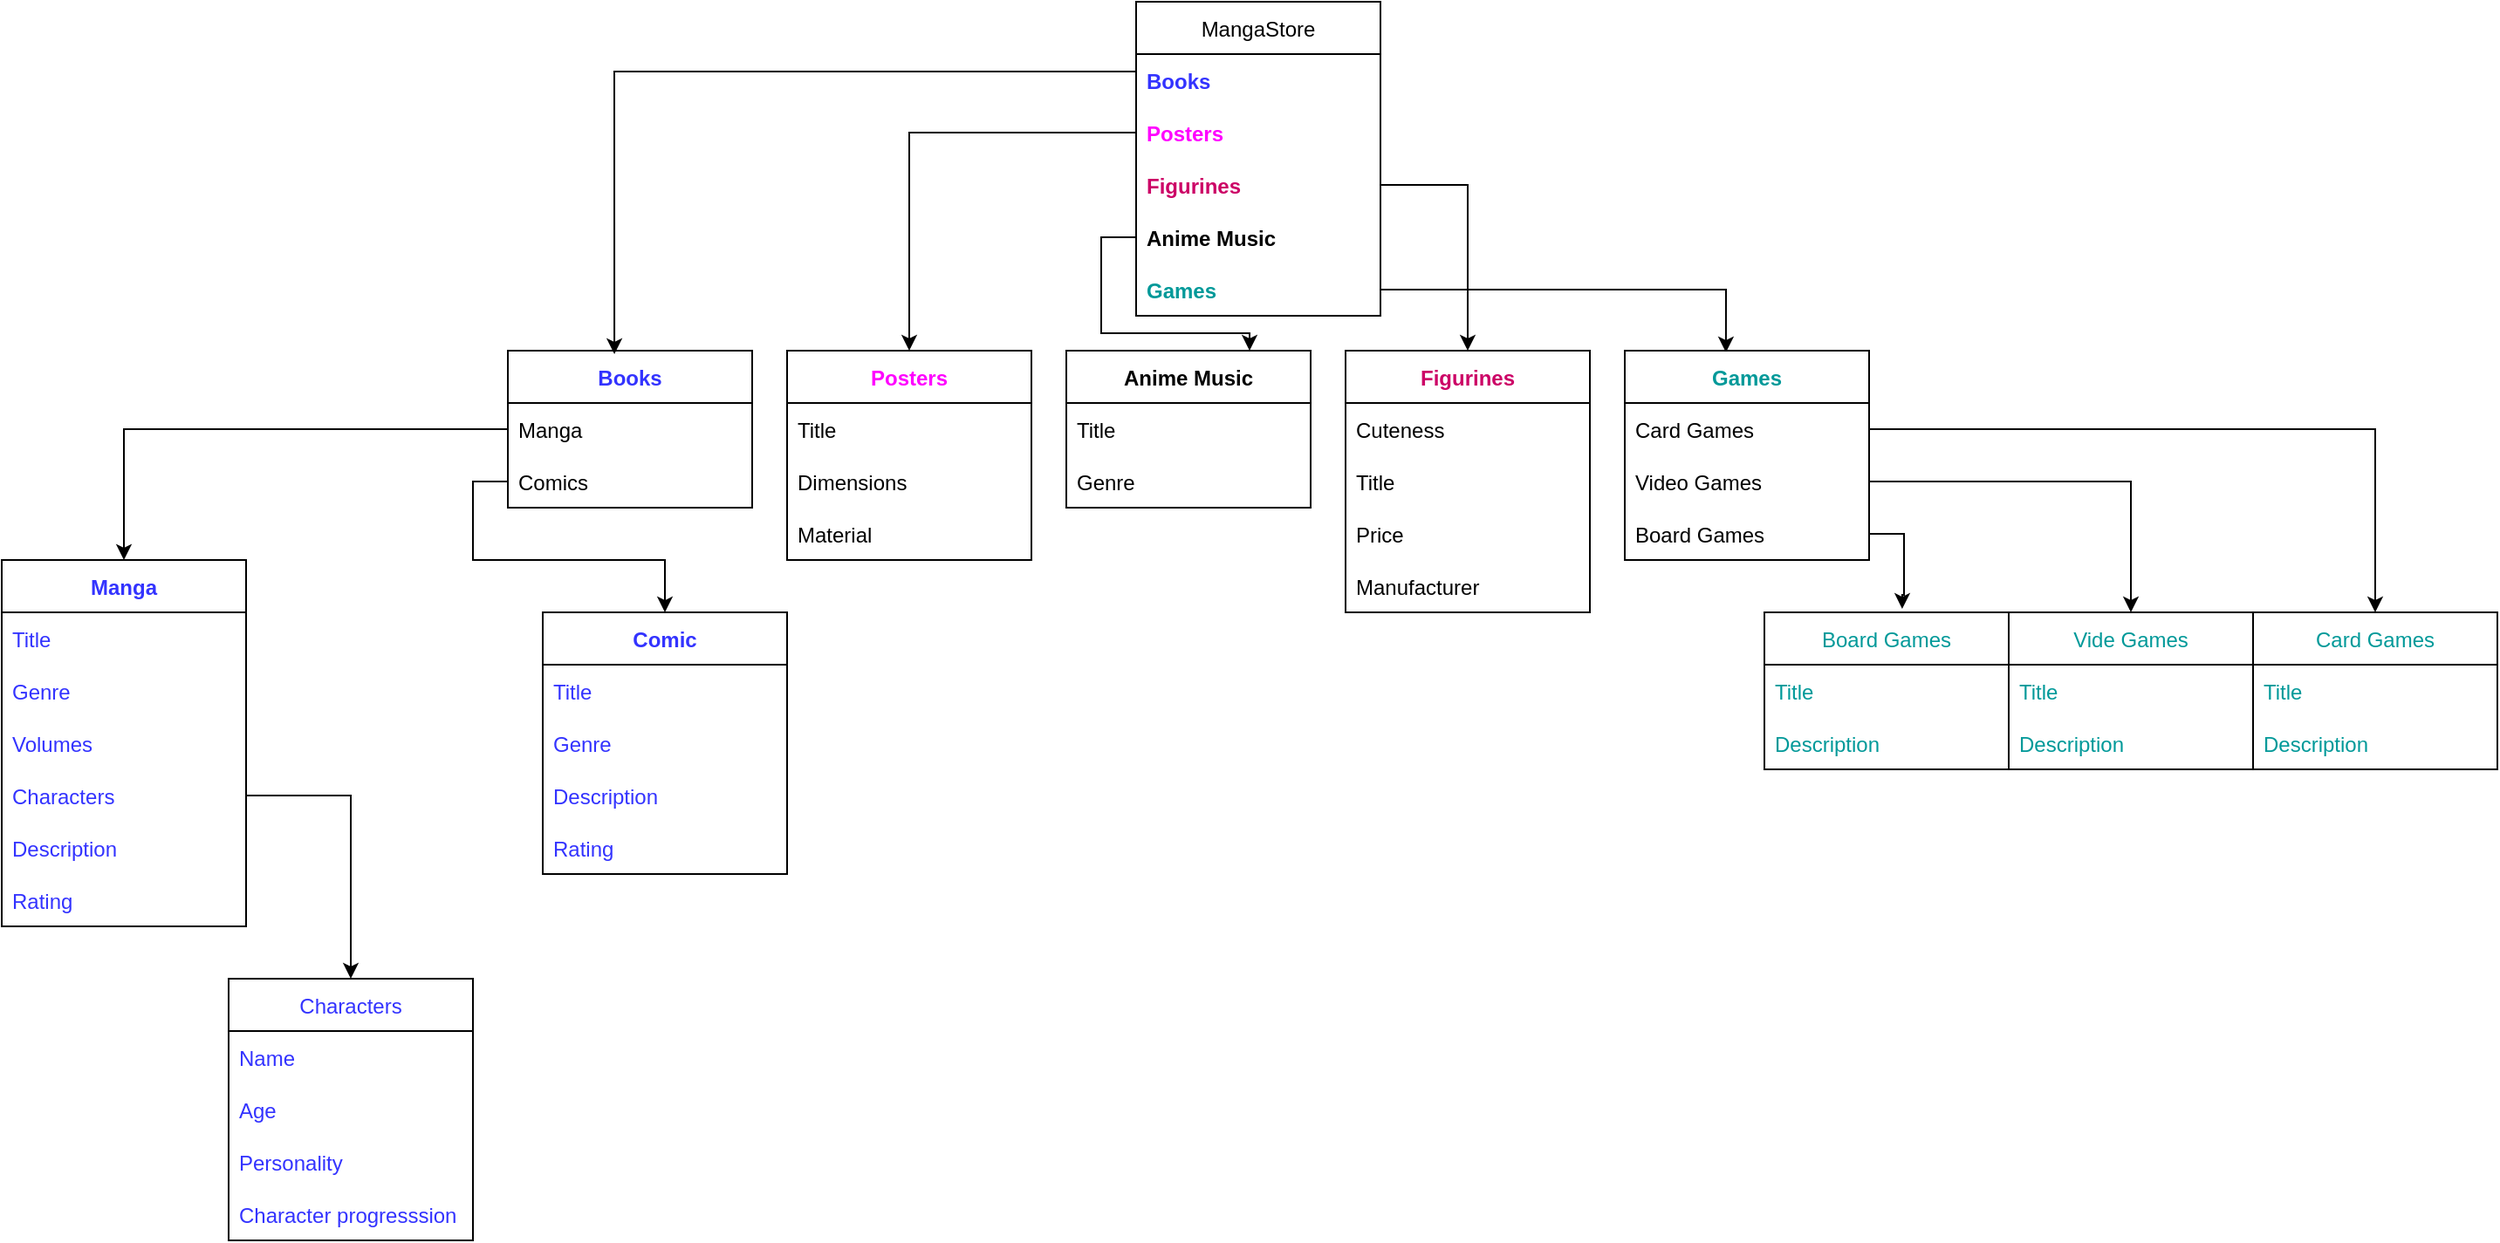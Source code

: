 <mxfile version="17.4.4" type="device"><diagram id="YbjklBfWjYhy4f9gMaUv" name="Page-1"><mxGraphModel dx="1757" dy="795" grid="1" gridSize="10" guides="1" tooltips="1" connect="1" arrows="1" fold="1" page="1" pageScale="1" pageWidth="850" pageHeight="1100" math="0" shadow="0"><root><mxCell id="0"/><mxCell id="1" parent="0"/><mxCell id="6vg_q9N9daDfwO0dDvlC-1" value="MangaStore" style="swimlane;fontStyle=0;childLayout=stackLayout;horizontal=1;startSize=30;horizontalStack=0;resizeParent=1;resizeParentMax=0;resizeLast=0;collapsible=1;marginBottom=0;" vertex="1" parent="1"><mxGeometry x="360" width="140" height="180" as="geometry"/></mxCell><mxCell id="6vg_q9N9daDfwO0dDvlC-2" value="Books" style="text;strokeColor=none;fillColor=none;align=left;verticalAlign=middle;spacingLeft=4;spacingRight=4;overflow=hidden;points=[[0,0.5],[1,0.5]];portConstraint=eastwest;rotatable=0;fontStyle=1;fontColor=#3333FF;" vertex="1" parent="6vg_q9N9daDfwO0dDvlC-1"><mxGeometry y="30" width="140" height="30" as="geometry"/></mxCell><mxCell id="6vg_q9N9daDfwO0dDvlC-5" value="Posters" style="text;strokeColor=none;fillColor=none;align=left;verticalAlign=middle;spacingLeft=4;spacingRight=4;overflow=hidden;points=[[0,0.5],[1,0.5]];portConstraint=eastwest;rotatable=0;fontColor=#FF00FF;fontStyle=1" vertex="1" parent="6vg_q9N9daDfwO0dDvlC-1"><mxGeometry y="60" width="140" height="30" as="geometry"/></mxCell><mxCell id="6vg_q9N9daDfwO0dDvlC-4" value="Figurines" style="text;strokeColor=none;fillColor=none;align=left;verticalAlign=middle;spacingLeft=4;spacingRight=4;overflow=hidden;points=[[0,0.5],[1,0.5]];portConstraint=eastwest;rotatable=0;fontColor=#CC0066;fontStyle=1" vertex="1" parent="6vg_q9N9daDfwO0dDvlC-1"><mxGeometry y="90" width="140" height="30" as="geometry"/></mxCell><mxCell id="6vg_q9N9daDfwO0dDvlC-8" value="Anime Music" style="text;strokeColor=none;fillColor=none;align=left;verticalAlign=middle;spacingLeft=4;spacingRight=4;overflow=hidden;points=[[0,0.5],[1,0.5]];portConstraint=eastwest;rotatable=0;fontStyle=1" vertex="1" parent="6vg_q9N9daDfwO0dDvlC-1"><mxGeometry y="120" width="140" height="30" as="geometry"/></mxCell><mxCell id="6vg_q9N9daDfwO0dDvlC-3" value="Games" style="text;strokeColor=none;fillColor=none;align=left;verticalAlign=middle;spacingLeft=4;spacingRight=4;overflow=hidden;points=[[0,0.5],[1,0.5]];portConstraint=eastwest;rotatable=0;fontStyle=1;fontColor=#009999;" vertex="1" parent="6vg_q9N9daDfwO0dDvlC-1"><mxGeometry y="150" width="140" height="30" as="geometry"/></mxCell><mxCell id="6vg_q9N9daDfwO0dDvlC-11" value="Books" style="swimlane;fontStyle=1;childLayout=stackLayout;horizontal=1;startSize=30;horizontalStack=0;resizeParent=1;resizeParentMax=0;resizeLast=0;collapsible=1;marginBottom=0;fontColor=#3333FF;" vertex="1" parent="1"><mxGeometry y="200" width="140" height="90" as="geometry"/></mxCell><mxCell id="6vg_q9N9daDfwO0dDvlC-13" value="Manga    " style="text;strokeColor=none;fillColor=none;align=left;verticalAlign=middle;spacingLeft=4;spacingRight=4;overflow=hidden;points=[[0,0.5],[1,0.5]];portConstraint=eastwest;rotatable=0;" vertex="1" parent="6vg_q9N9daDfwO0dDvlC-11"><mxGeometry y="30" width="140" height="30" as="geometry"/></mxCell><mxCell id="6vg_q9N9daDfwO0dDvlC-14" value="Comics" style="text;strokeColor=none;fillColor=none;align=left;verticalAlign=middle;spacingLeft=4;spacingRight=4;overflow=hidden;points=[[0,0.5],[1,0.5]];portConstraint=eastwest;rotatable=0;" vertex="1" parent="6vg_q9N9daDfwO0dDvlC-11"><mxGeometry y="60" width="140" height="30" as="geometry"/></mxCell><mxCell id="6vg_q9N9daDfwO0dDvlC-15" style="edgeStyle=orthogonalEdgeStyle;rounded=0;orthogonalLoop=1;jettySize=auto;html=1;exitX=0;exitY=0.5;exitDx=0;exitDy=0;entryX=0.436;entryY=0.022;entryDx=0;entryDy=0;entryPerimeter=0;" edge="1" parent="1" source="6vg_q9N9daDfwO0dDvlC-2" target="6vg_q9N9daDfwO0dDvlC-11"><mxGeometry relative="1" as="geometry"><Array as="points"><mxPoint x="360" y="40"/><mxPoint x="61" y="40"/></Array></mxGeometry></mxCell><mxCell id="6vg_q9N9daDfwO0dDvlC-16" value="Posters" style="swimlane;fontStyle=1;childLayout=stackLayout;horizontal=1;startSize=30;horizontalStack=0;resizeParent=1;resizeParentMax=0;resizeLast=0;collapsible=1;marginBottom=0;fontColor=#FF00FF;" vertex="1" parent="1"><mxGeometry x="160" y="200" width="140" height="120" as="geometry"/></mxCell><mxCell id="6vg_q9N9daDfwO0dDvlC-17" value="Title" style="text;strokeColor=none;fillColor=none;align=left;verticalAlign=middle;spacingLeft=4;spacingRight=4;overflow=hidden;points=[[0,0.5],[1,0.5]];portConstraint=eastwest;rotatable=0;" vertex="1" parent="6vg_q9N9daDfwO0dDvlC-16"><mxGeometry y="30" width="140" height="30" as="geometry"/></mxCell><mxCell id="6vg_q9N9daDfwO0dDvlC-38" value="Dimensions" style="text;strokeColor=none;fillColor=none;align=left;verticalAlign=middle;spacingLeft=4;spacingRight=4;overflow=hidden;points=[[0,0.5],[1,0.5]];portConstraint=eastwest;rotatable=0;" vertex="1" parent="6vg_q9N9daDfwO0dDvlC-16"><mxGeometry y="60" width="140" height="30" as="geometry"/></mxCell><mxCell id="6vg_q9N9daDfwO0dDvlC-39" value="Material " style="text;strokeColor=none;fillColor=none;align=left;verticalAlign=middle;spacingLeft=4;spacingRight=4;overflow=hidden;points=[[0,0.5],[1,0.5]];portConstraint=eastwest;rotatable=0;" vertex="1" parent="6vg_q9N9daDfwO0dDvlC-16"><mxGeometry y="90" width="140" height="30" as="geometry"/></mxCell><mxCell id="6vg_q9N9daDfwO0dDvlC-21" style="edgeStyle=orthogonalEdgeStyle;rounded=0;orthogonalLoop=1;jettySize=auto;html=1;exitX=1;exitY=0.5;exitDx=0;exitDy=0;entryX=0.414;entryY=0.008;entryDx=0;entryDy=0;entryPerimeter=0;" edge="1" parent="1" source="6vg_q9N9daDfwO0dDvlC-3" target="6vg_q9N9daDfwO0dDvlC-23"><mxGeometry relative="1" as="geometry"><mxPoint x="530" y="230" as="targetPoint"/></mxGeometry></mxCell><mxCell id="6vg_q9N9daDfwO0dDvlC-23" value="Games" style="swimlane;fontStyle=1;childLayout=stackLayout;horizontal=1;startSize=30;horizontalStack=0;resizeParent=1;resizeParentMax=0;resizeLast=0;collapsible=1;marginBottom=0;fontColor=#009999;" vertex="1" parent="1"><mxGeometry x="640" y="200" width="140" height="120" as="geometry"/></mxCell><mxCell id="6vg_q9N9daDfwO0dDvlC-24" value="Card Games" style="text;strokeColor=none;fillColor=none;align=left;verticalAlign=middle;spacingLeft=4;spacingRight=4;overflow=hidden;points=[[0,0.5],[1,0.5]];portConstraint=eastwest;rotatable=0;" vertex="1" parent="6vg_q9N9daDfwO0dDvlC-23"><mxGeometry y="30" width="140" height="30" as="geometry"/></mxCell><mxCell id="6vg_q9N9daDfwO0dDvlC-25" value="Video Games" style="text;strokeColor=none;fillColor=none;align=left;verticalAlign=middle;spacingLeft=4;spacingRight=4;overflow=hidden;points=[[0,0.5],[1,0.5]];portConstraint=eastwest;rotatable=0;" vertex="1" parent="6vg_q9N9daDfwO0dDvlC-23"><mxGeometry y="60" width="140" height="30" as="geometry"/></mxCell><mxCell id="6vg_q9N9daDfwO0dDvlC-27" value="Board Games" style="text;strokeColor=none;fillColor=none;align=left;verticalAlign=middle;spacingLeft=4;spacingRight=4;overflow=hidden;points=[[0,0.5],[1,0.5]];portConstraint=eastwest;rotatable=0;" vertex="1" parent="6vg_q9N9daDfwO0dDvlC-23"><mxGeometry y="90" width="140" height="30" as="geometry"/></mxCell><mxCell id="6vg_q9N9daDfwO0dDvlC-28" value="Figurines" style="swimlane;fontStyle=1;childLayout=stackLayout;horizontal=1;startSize=30;horizontalStack=0;resizeParent=1;resizeParentMax=0;resizeLast=0;collapsible=1;marginBottom=0;fontColor=#CC0066;" vertex="1" parent="1"><mxGeometry x="480" y="200" width="140" height="150" as="geometry"/></mxCell><mxCell id="6vg_q9N9daDfwO0dDvlC-29" value="Cuteness    " style="text;strokeColor=none;fillColor=none;align=left;verticalAlign=middle;spacingLeft=4;spacingRight=4;overflow=hidden;points=[[0,0.5],[1,0.5]];portConstraint=eastwest;rotatable=0;" vertex="1" parent="6vg_q9N9daDfwO0dDvlC-28"><mxGeometry y="30" width="140" height="30" as="geometry"/></mxCell><mxCell id="6vg_q9N9daDfwO0dDvlC-30" value="Title" style="text;strokeColor=none;fillColor=none;align=left;verticalAlign=middle;spacingLeft=4;spacingRight=4;overflow=hidden;points=[[0,0.5],[1,0.5]];portConstraint=eastwest;rotatable=0;" vertex="1" parent="6vg_q9N9daDfwO0dDvlC-28"><mxGeometry y="60" width="140" height="30" as="geometry"/></mxCell><mxCell id="6vg_q9N9daDfwO0dDvlC-31" value="Price" style="text;strokeColor=none;fillColor=none;align=left;verticalAlign=middle;spacingLeft=4;spacingRight=4;overflow=hidden;points=[[0,0.5],[1,0.5]];portConstraint=eastwest;rotatable=0;" vertex="1" parent="6vg_q9N9daDfwO0dDvlC-28"><mxGeometry y="90" width="140" height="30" as="geometry"/></mxCell><mxCell id="6vg_q9N9daDfwO0dDvlC-42" value="Manufacturer" style="text;strokeColor=none;fillColor=none;align=left;verticalAlign=middle;spacingLeft=4;spacingRight=4;overflow=hidden;points=[[0,0.5],[1,0.5]];portConstraint=eastwest;rotatable=0;" vertex="1" parent="6vg_q9N9daDfwO0dDvlC-28"><mxGeometry y="120" width="140" height="30" as="geometry"/></mxCell><mxCell id="6vg_q9N9daDfwO0dDvlC-32" style="edgeStyle=orthogonalEdgeStyle;rounded=0;orthogonalLoop=1;jettySize=auto;html=1;exitX=1;exitY=0.5;exitDx=0;exitDy=0;entryX=0.5;entryY=0;entryDx=0;entryDy=0;" edge="1" parent="1" source="6vg_q9N9daDfwO0dDvlC-4" target="6vg_q9N9daDfwO0dDvlC-28"><mxGeometry relative="1" as="geometry"/></mxCell><mxCell id="6vg_q9N9daDfwO0dDvlC-33" value="Anime Music" style="swimlane;fontStyle=1;childLayout=stackLayout;horizontal=1;startSize=30;horizontalStack=0;resizeParent=1;resizeParentMax=0;resizeLast=0;collapsible=1;marginBottom=0;" vertex="1" parent="1"><mxGeometry x="320" y="200" width="140" height="90" as="geometry"/></mxCell><mxCell id="6vg_q9N9daDfwO0dDvlC-34" value="Title" style="text;strokeColor=none;fillColor=none;align=left;verticalAlign=middle;spacingLeft=4;spacingRight=4;overflow=hidden;points=[[0,0.5],[1,0.5]];portConstraint=eastwest;rotatable=0;" vertex="1" parent="6vg_q9N9daDfwO0dDvlC-33"><mxGeometry y="30" width="140" height="30" as="geometry"/></mxCell><mxCell id="6vg_q9N9daDfwO0dDvlC-35" value="Genre" style="text;strokeColor=none;fillColor=none;align=left;verticalAlign=middle;spacingLeft=4;spacingRight=4;overflow=hidden;points=[[0,0.5],[1,0.5]];portConstraint=eastwest;rotatable=0;" vertex="1" parent="6vg_q9N9daDfwO0dDvlC-33"><mxGeometry y="60" width="140" height="30" as="geometry"/></mxCell><mxCell id="6vg_q9N9daDfwO0dDvlC-37" style="edgeStyle=orthogonalEdgeStyle;rounded=0;orthogonalLoop=1;jettySize=auto;html=1;" edge="1" parent="1" source="6vg_q9N9daDfwO0dDvlC-8" target="6vg_q9N9daDfwO0dDvlC-33"><mxGeometry relative="1" as="geometry"><Array as="points"><mxPoint x="340" y="135"/><mxPoint x="340" y="190"/><mxPoint x="425" y="190"/></Array></mxGeometry></mxCell><mxCell id="6vg_q9N9daDfwO0dDvlC-41" style="edgeStyle=orthogonalEdgeStyle;rounded=0;orthogonalLoop=1;jettySize=auto;html=1;exitX=0;exitY=0.5;exitDx=0;exitDy=0;fontColor=#FF00FF;entryX=0.5;entryY=0;entryDx=0;entryDy=0;" edge="1" parent="1" source="6vg_q9N9daDfwO0dDvlC-5" target="6vg_q9N9daDfwO0dDvlC-16"><mxGeometry relative="1" as="geometry"><mxPoint x="230" y="190" as="targetPoint"/></mxGeometry></mxCell><mxCell id="6vg_q9N9daDfwO0dDvlC-51" value="Manga" style="swimlane;fontStyle=1;childLayout=stackLayout;horizontal=1;startSize=30;horizontalStack=0;resizeParent=1;resizeParentMax=0;resizeLast=0;collapsible=1;marginBottom=0;fontColor=#3333FF;" vertex="1" parent="1"><mxGeometry x="-290" y="320" width="140" height="210" as="geometry"/></mxCell><mxCell id="6vg_q9N9daDfwO0dDvlC-52" value="Title" style="text;strokeColor=none;fillColor=none;align=left;verticalAlign=middle;spacingLeft=4;spacingRight=4;overflow=hidden;points=[[0,0.5],[1,0.5]];portConstraint=eastwest;rotatable=0;fontColor=#3333FF;" vertex="1" parent="6vg_q9N9daDfwO0dDvlC-51"><mxGeometry y="30" width="140" height="30" as="geometry"/></mxCell><mxCell id="6vg_q9N9daDfwO0dDvlC-53" value="Genre    " style="text;strokeColor=none;fillColor=none;align=left;verticalAlign=middle;spacingLeft=4;spacingRight=4;overflow=hidden;points=[[0,0.5],[1,0.5]];portConstraint=eastwest;rotatable=0;fontColor=#3333FF;" vertex="1" parent="6vg_q9N9daDfwO0dDvlC-51"><mxGeometry y="60" width="140" height="30" as="geometry"/></mxCell><mxCell id="6vg_q9N9daDfwO0dDvlC-54" value="Volumes" style="text;strokeColor=none;fillColor=none;align=left;verticalAlign=middle;spacingLeft=4;spacingRight=4;overflow=hidden;points=[[0,0.5],[1,0.5]];portConstraint=eastwest;rotatable=0;fontColor=#3333FF;" vertex="1" parent="6vg_q9N9daDfwO0dDvlC-51"><mxGeometry y="90" width="140" height="30" as="geometry"/></mxCell><mxCell id="6vg_q9N9daDfwO0dDvlC-67" value="Characters" style="text;strokeColor=none;fillColor=none;align=left;verticalAlign=middle;spacingLeft=4;spacingRight=4;overflow=hidden;points=[[0,0.5],[1,0.5]];portConstraint=eastwest;rotatable=0;fontColor=#3333FF;" vertex="1" parent="6vg_q9N9daDfwO0dDvlC-51"><mxGeometry y="120" width="140" height="30" as="geometry"/></mxCell><mxCell id="6vg_q9N9daDfwO0dDvlC-55" value="Description" style="text;strokeColor=none;fillColor=none;align=left;verticalAlign=middle;spacingLeft=4;spacingRight=4;overflow=hidden;points=[[0,0.5],[1,0.5]];portConstraint=eastwest;rotatable=0;fontColor=#3333FF;" vertex="1" parent="6vg_q9N9daDfwO0dDvlC-51"><mxGeometry y="150" width="140" height="30" as="geometry"/></mxCell><mxCell id="6vg_q9N9daDfwO0dDvlC-56" value="Rating " style="text;strokeColor=none;fillColor=none;align=left;verticalAlign=middle;spacingLeft=4;spacingRight=4;overflow=hidden;points=[[0,0.5],[1,0.5]];portConstraint=eastwest;rotatable=0;fontColor=#3333FF;" vertex="1" parent="6vg_q9N9daDfwO0dDvlC-51"><mxGeometry y="180" width="140" height="30" as="geometry"/></mxCell><mxCell id="6vg_q9N9daDfwO0dDvlC-57" value="Comic" style="swimlane;fontStyle=1;childLayout=stackLayout;horizontal=1;startSize=30;horizontalStack=0;resizeParent=1;resizeParentMax=0;resizeLast=0;collapsible=1;marginBottom=0;fontColor=#3333FF;" vertex="1" parent="1"><mxGeometry x="20" y="350" width="140" height="150" as="geometry"/></mxCell><mxCell id="6vg_q9N9daDfwO0dDvlC-58" value="Title" style="text;strokeColor=none;fillColor=none;align=left;verticalAlign=middle;spacingLeft=4;spacingRight=4;overflow=hidden;points=[[0,0.5],[1,0.5]];portConstraint=eastwest;rotatable=0;fontColor=#3333FF;" vertex="1" parent="6vg_q9N9daDfwO0dDvlC-57"><mxGeometry y="30" width="140" height="30" as="geometry"/></mxCell><mxCell id="6vg_q9N9daDfwO0dDvlC-59" value="Genre    " style="text;strokeColor=none;fillColor=none;align=left;verticalAlign=middle;spacingLeft=4;spacingRight=4;overflow=hidden;points=[[0,0.5],[1,0.5]];portConstraint=eastwest;rotatable=0;fontColor=#3333FF;" vertex="1" parent="6vg_q9N9daDfwO0dDvlC-57"><mxGeometry y="60" width="140" height="30" as="geometry"/></mxCell><mxCell id="6vg_q9N9daDfwO0dDvlC-61" value="Description" style="text;strokeColor=none;fillColor=none;align=left;verticalAlign=middle;spacingLeft=4;spacingRight=4;overflow=hidden;points=[[0,0.5],[1,0.5]];portConstraint=eastwest;rotatable=0;fontColor=#3333FF;" vertex="1" parent="6vg_q9N9daDfwO0dDvlC-57"><mxGeometry y="90" width="140" height="30" as="geometry"/></mxCell><mxCell id="6vg_q9N9daDfwO0dDvlC-62" value="Rating " style="text;strokeColor=none;fillColor=none;align=left;verticalAlign=middle;spacingLeft=4;spacingRight=4;overflow=hidden;points=[[0,0.5],[1,0.5]];portConstraint=eastwest;rotatable=0;fontColor=#3333FF;" vertex="1" parent="6vg_q9N9daDfwO0dDvlC-57"><mxGeometry y="120" width="140" height="30" as="geometry"/></mxCell><mxCell id="6vg_q9N9daDfwO0dDvlC-69" style="edgeStyle=orthogonalEdgeStyle;rounded=0;orthogonalLoop=1;jettySize=auto;html=1;exitX=0;exitY=0.5;exitDx=0;exitDy=0;fontColor=#009999;entryX=0.5;entryY=0;entryDx=0;entryDy=0;" edge="1" parent="1" source="6vg_q9N9daDfwO0dDvlC-13" target="6vg_q9N9daDfwO0dDvlC-51"><mxGeometry relative="1" as="geometry"><mxPoint x="-240" y="330" as="targetPoint"/></mxGeometry></mxCell><mxCell id="6vg_q9N9daDfwO0dDvlC-70" style="edgeStyle=orthogonalEdgeStyle;rounded=0;orthogonalLoop=1;jettySize=auto;html=1;exitX=0;exitY=0.5;exitDx=0;exitDy=0;entryX=0.5;entryY=0;entryDx=0;entryDy=0;fontColor=#009999;" edge="1" parent="1" source="6vg_q9N9daDfwO0dDvlC-14" target="6vg_q9N9daDfwO0dDvlC-57"><mxGeometry relative="1" as="geometry"/></mxCell><mxCell id="6vg_q9N9daDfwO0dDvlC-71" value="Vide Games" style="swimlane;fontStyle=0;childLayout=stackLayout;horizontal=1;startSize=30;horizontalStack=0;resizeParent=1;resizeParentMax=0;resizeLast=0;collapsible=1;marginBottom=0;fontColor=#009999;" vertex="1" parent="1"><mxGeometry x="860" y="350" width="140" height="90" as="geometry"/></mxCell><mxCell id="6vg_q9N9daDfwO0dDvlC-72" value="Title" style="text;strokeColor=none;fillColor=none;align=left;verticalAlign=middle;spacingLeft=4;spacingRight=4;overflow=hidden;points=[[0,0.5],[1,0.5]];portConstraint=eastwest;rotatable=0;fontColor=#009999;" vertex="1" parent="6vg_q9N9daDfwO0dDvlC-71"><mxGeometry y="30" width="140" height="30" as="geometry"/></mxCell><mxCell id="6vg_q9N9daDfwO0dDvlC-73" value="Description" style="text;strokeColor=none;fillColor=none;align=left;verticalAlign=middle;spacingLeft=4;spacingRight=4;overflow=hidden;points=[[0,0.5],[1,0.5]];portConstraint=eastwest;rotatable=0;fontColor=#009999;" vertex="1" parent="6vg_q9N9daDfwO0dDvlC-71"><mxGeometry y="60" width="140" height="30" as="geometry"/></mxCell><mxCell id="6vg_q9N9daDfwO0dDvlC-75" value="Card Games" style="swimlane;fontStyle=0;childLayout=stackLayout;horizontal=1;startSize=30;horizontalStack=0;resizeParent=1;resizeParentMax=0;resizeLast=0;collapsible=1;marginBottom=0;fontColor=#009999;" vertex="1" parent="1"><mxGeometry x="1000" y="350" width="140" height="90" as="geometry"/></mxCell><mxCell id="6vg_q9N9daDfwO0dDvlC-76" value="Title" style="text;strokeColor=none;fillColor=none;align=left;verticalAlign=middle;spacingLeft=4;spacingRight=4;overflow=hidden;points=[[0,0.5],[1,0.5]];portConstraint=eastwest;rotatable=0;fontColor=#009999;" vertex="1" parent="6vg_q9N9daDfwO0dDvlC-75"><mxGeometry y="30" width="140" height="30" as="geometry"/></mxCell><mxCell id="6vg_q9N9daDfwO0dDvlC-77" value="Description" style="text;strokeColor=none;fillColor=none;align=left;verticalAlign=middle;spacingLeft=4;spacingRight=4;overflow=hidden;points=[[0,0.5],[1,0.5]];portConstraint=eastwest;rotatable=0;fontColor=#009999;" vertex="1" parent="6vg_q9N9daDfwO0dDvlC-75"><mxGeometry y="60" width="140" height="30" as="geometry"/></mxCell><mxCell id="6vg_q9N9daDfwO0dDvlC-83" value="Board Games" style="swimlane;fontStyle=0;childLayout=stackLayout;horizontal=1;startSize=30;horizontalStack=0;resizeParent=1;resizeParentMax=0;resizeLast=0;collapsible=1;marginBottom=0;fontColor=#009999;" vertex="1" parent="1"><mxGeometry x="720" y="350" width="140" height="90" as="geometry"/></mxCell><mxCell id="6vg_q9N9daDfwO0dDvlC-84" value="Title" style="text;strokeColor=none;fillColor=none;align=left;verticalAlign=middle;spacingLeft=4;spacingRight=4;overflow=hidden;points=[[0,0.5],[1,0.5]];portConstraint=eastwest;rotatable=0;fontColor=#009999;" vertex="1" parent="6vg_q9N9daDfwO0dDvlC-83"><mxGeometry y="30" width="140" height="30" as="geometry"/></mxCell><mxCell id="6vg_q9N9daDfwO0dDvlC-85" value="Description" style="text;strokeColor=none;fillColor=none;align=left;verticalAlign=middle;spacingLeft=4;spacingRight=4;overflow=hidden;points=[[0,0.5],[1,0.5]];portConstraint=eastwest;rotatable=0;fontColor=#009999;" vertex="1" parent="6vg_q9N9daDfwO0dDvlC-83"><mxGeometry y="60" width="140" height="30" as="geometry"/></mxCell><mxCell id="6vg_q9N9daDfwO0dDvlC-87" style="edgeStyle=orthogonalEdgeStyle;rounded=0;orthogonalLoop=1;jettySize=auto;html=1;exitX=1;exitY=0.5;exitDx=0;exitDy=0;fontColor=#009999;" edge="1" parent="1" source="6vg_q9N9daDfwO0dDvlC-24" target="6vg_q9N9daDfwO0dDvlC-75"><mxGeometry relative="1" as="geometry"><mxPoint x="1060" y="300" as="targetPoint"/></mxGeometry></mxCell><mxCell id="6vg_q9N9daDfwO0dDvlC-88" style="edgeStyle=orthogonalEdgeStyle;rounded=0;orthogonalLoop=1;jettySize=auto;html=1;exitX=1;exitY=0.5;exitDx=0;exitDy=0;entryX=0.5;entryY=0;entryDx=0;entryDy=0;fontColor=#009999;" edge="1" parent="1" source="6vg_q9N9daDfwO0dDvlC-25" target="6vg_q9N9daDfwO0dDvlC-71"><mxGeometry relative="1" as="geometry"/></mxCell><mxCell id="6vg_q9N9daDfwO0dDvlC-89" style="edgeStyle=orthogonalEdgeStyle;rounded=0;orthogonalLoop=1;jettySize=auto;html=1;exitX=1;exitY=0.5;exitDx=0;exitDy=0;entryX=0.564;entryY=-0.022;entryDx=0;entryDy=0;entryPerimeter=0;fontColor=#009999;" edge="1" parent="1" source="6vg_q9N9daDfwO0dDvlC-27" target="6vg_q9N9daDfwO0dDvlC-83"><mxGeometry relative="1" as="geometry"/></mxCell><mxCell id="6vg_q9N9daDfwO0dDvlC-90" value="Characters" style="swimlane;fontStyle=0;childLayout=stackLayout;horizontal=1;startSize=30;horizontalStack=0;resizeParent=1;resizeParentMax=0;resizeLast=0;collapsible=1;marginBottom=0;fontColor=#3333FF;" vertex="1" parent="1"><mxGeometry x="-160" y="560" width="140" height="150" as="geometry"/></mxCell><mxCell id="6vg_q9N9daDfwO0dDvlC-91" value="Name" style="text;strokeColor=none;fillColor=none;align=left;verticalAlign=middle;spacingLeft=4;spacingRight=4;overflow=hidden;points=[[0,0.5],[1,0.5]];portConstraint=eastwest;rotatable=0;fontColor=#3333FF;" vertex="1" parent="6vg_q9N9daDfwO0dDvlC-90"><mxGeometry y="30" width="140" height="30" as="geometry"/></mxCell><mxCell id="6vg_q9N9daDfwO0dDvlC-92" value="Age" style="text;strokeColor=none;fillColor=none;align=left;verticalAlign=middle;spacingLeft=4;spacingRight=4;overflow=hidden;points=[[0,0.5],[1,0.5]];portConstraint=eastwest;rotatable=0;fontColor=#3333FF;" vertex="1" parent="6vg_q9N9daDfwO0dDvlC-90"><mxGeometry y="60" width="140" height="30" as="geometry"/></mxCell><mxCell id="6vg_q9N9daDfwO0dDvlC-93" value="Personality" style="text;strokeColor=none;fillColor=none;align=left;verticalAlign=middle;spacingLeft=4;spacingRight=4;overflow=hidden;points=[[0,0.5],[1,0.5]];portConstraint=eastwest;rotatable=0;fontColor=#3333FF;" vertex="1" parent="6vg_q9N9daDfwO0dDvlC-90"><mxGeometry y="90" width="140" height="30" as="geometry"/></mxCell><mxCell id="6vg_q9N9daDfwO0dDvlC-98" value="Character progresssion" style="text;strokeColor=none;fillColor=none;align=left;verticalAlign=middle;spacingLeft=4;spacingRight=4;overflow=hidden;points=[[0,0.5],[1,0.5]];portConstraint=eastwest;rotatable=0;fontColor=#3333FF;" vertex="1" parent="6vg_q9N9daDfwO0dDvlC-90"><mxGeometry y="120" width="140" height="30" as="geometry"/></mxCell><mxCell id="6vg_q9N9daDfwO0dDvlC-99" style="edgeStyle=orthogonalEdgeStyle;rounded=0;orthogonalLoop=1;jettySize=auto;html=1;exitX=1;exitY=0.5;exitDx=0;exitDy=0;entryX=0.5;entryY=0;entryDx=0;entryDy=0;fontColor=#3333FF;" edge="1" parent="1" source="6vg_q9N9daDfwO0dDvlC-67" target="6vg_q9N9daDfwO0dDvlC-90"><mxGeometry relative="1" as="geometry"/></mxCell></root></mxGraphModel></diagram></mxfile>